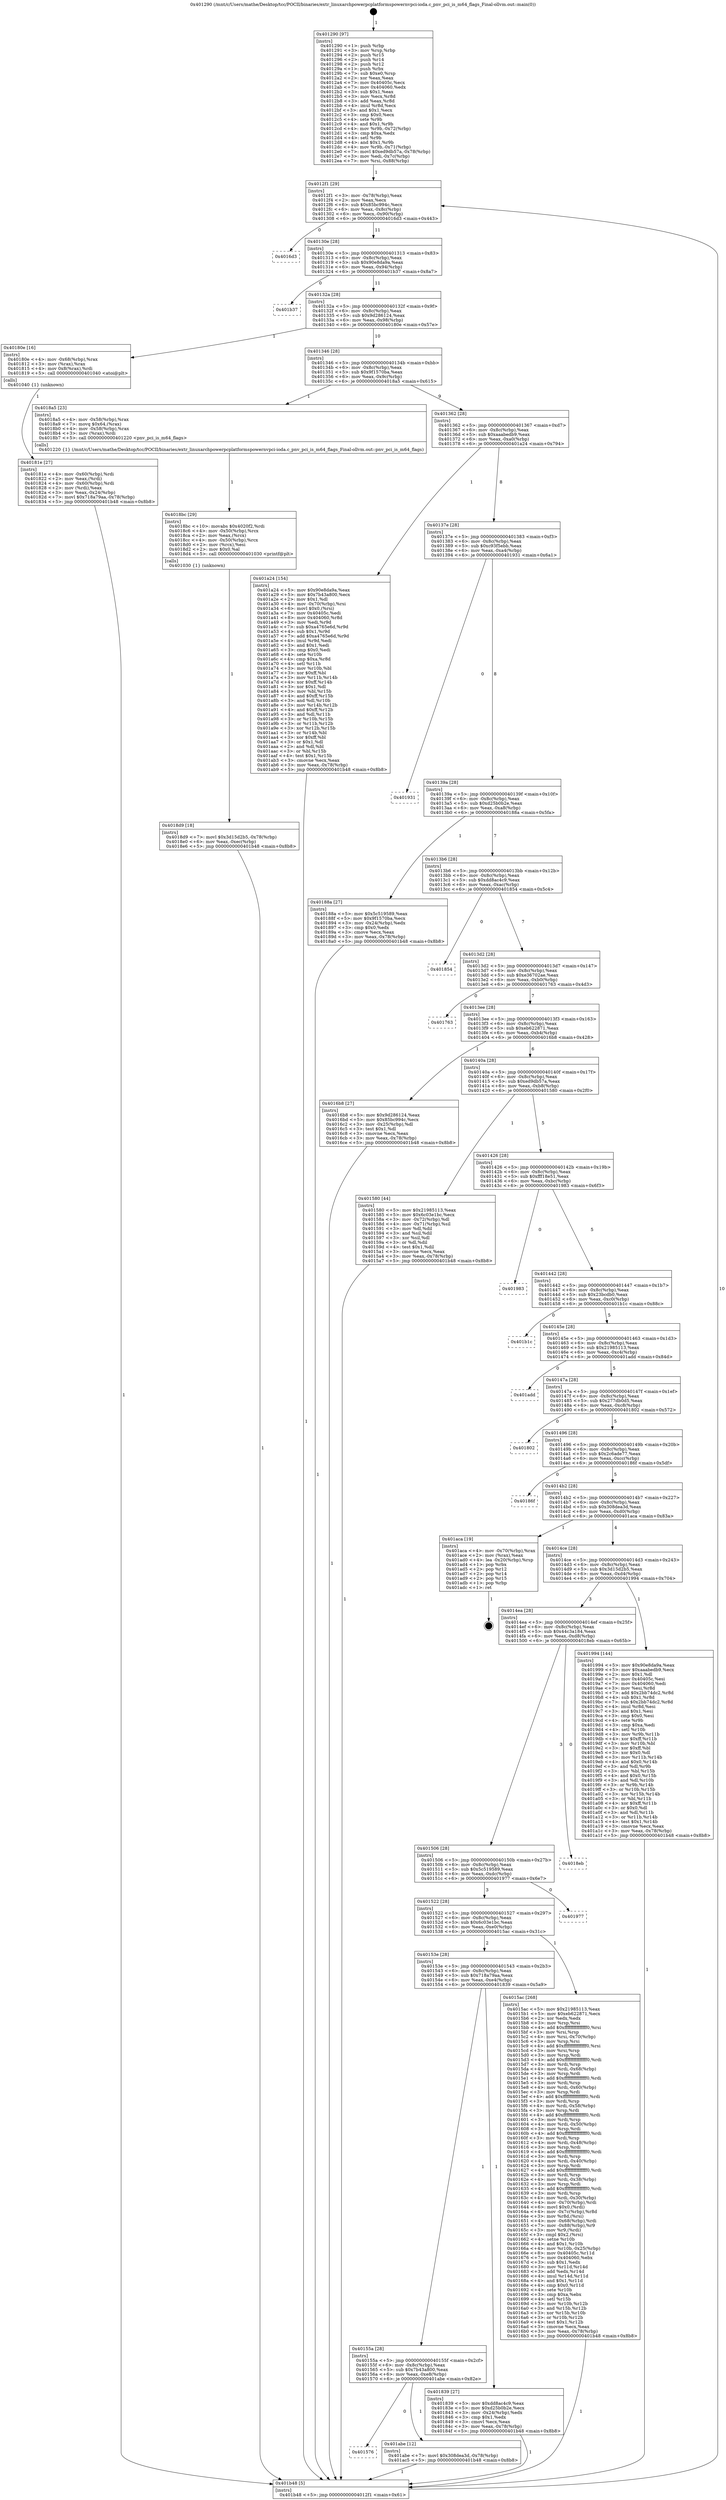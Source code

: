 digraph "0x401290" {
  label = "0x401290 (/mnt/c/Users/mathe/Desktop/tcc/POCII/binaries/extr_linuxarchpowerpcplatformspowernvpci-ioda.c_pnv_pci_is_m64_flags_Final-ollvm.out::main(0))"
  labelloc = "t"
  node[shape=record]

  Entry [label="",width=0.3,height=0.3,shape=circle,fillcolor=black,style=filled]
  "0x4012f1" [label="{
     0x4012f1 [29]\l
     | [instrs]\l
     &nbsp;&nbsp;0x4012f1 \<+3\>: mov -0x78(%rbp),%eax\l
     &nbsp;&nbsp;0x4012f4 \<+2\>: mov %eax,%ecx\l
     &nbsp;&nbsp;0x4012f6 \<+6\>: sub $0x85bc994c,%ecx\l
     &nbsp;&nbsp;0x4012fc \<+6\>: mov %eax,-0x8c(%rbp)\l
     &nbsp;&nbsp;0x401302 \<+6\>: mov %ecx,-0x90(%rbp)\l
     &nbsp;&nbsp;0x401308 \<+6\>: je 00000000004016d3 \<main+0x443\>\l
  }"]
  "0x4016d3" [label="{
     0x4016d3\l
  }", style=dashed]
  "0x40130e" [label="{
     0x40130e [28]\l
     | [instrs]\l
     &nbsp;&nbsp;0x40130e \<+5\>: jmp 0000000000401313 \<main+0x83\>\l
     &nbsp;&nbsp;0x401313 \<+6\>: mov -0x8c(%rbp),%eax\l
     &nbsp;&nbsp;0x401319 \<+5\>: sub $0x90e8da9a,%eax\l
     &nbsp;&nbsp;0x40131e \<+6\>: mov %eax,-0x94(%rbp)\l
     &nbsp;&nbsp;0x401324 \<+6\>: je 0000000000401b37 \<main+0x8a7\>\l
  }"]
  Exit [label="",width=0.3,height=0.3,shape=circle,fillcolor=black,style=filled,peripheries=2]
  "0x401b37" [label="{
     0x401b37\l
  }", style=dashed]
  "0x40132a" [label="{
     0x40132a [28]\l
     | [instrs]\l
     &nbsp;&nbsp;0x40132a \<+5\>: jmp 000000000040132f \<main+0x9f\>\l
     &nbsp;&nbsp;0x40132f \<+6\>: mov -0x8c(%rbp),%eax\l
     &nbsp;&nbsp;0x401335 \<+5\>: sub $0x9d286124,%eax\l
     &nbsp;&nbsp;0x40133a \<+6\>: mov %eax,-0x98(%rbp)\l
     &nbsp;&nbsp;0x401340 \<+6\>: je 000000000040180e \<main+0x57e\>\l
  }"]
  "0x401576" [label="{
     0x401576\l
  }", style=dashed]
  "0x40180e" [label="{
     0x40180e [16]\l
     | [instrs]\l
     &nbsp;&nbsp;0x40180e \<+4\>: mov -0x68(%rbp),%rax\l
     &nbsp;&nbsp;0x401812 \<+3\>: mov (%rax),%rax\l
     &nbsp;&nbsp;0x401815 \<+4\>: mov 0x8(%rax),%rdi\l
     &nbsp;&nbsp;0x401819 \<+5\>: call 0000000000401040 \<atoi@plt\>\l
     | [calls]\l
     &nbsp;&nbsp;0x401040 \{1\} (unknown)\l
  }"]
  "0x401346" [label="{
     0x401346 [28]\l
     | [instrs]\l
     &nbsp;&nbsp;0x401346 \<+5\>: jmp 000000000040134b \<main+0xbb\>\l
     &nbsp;&nbsp;0x40134b \<+6\>: mov -0x8c(%rbp),%eax\l
     &nbsp;&nbsp;0x401351 \<+5\>: sub $0x9f1570ba,%eax\l
     &nbsp;&nbsp;0x401356 \<+6\>: mov %eax,-0x9c(%rbp)\l
     &nbsp;&nbsp;0x40135c \<+6\>: je 00000000004018a5 \<main+0x615\>\l
  }"]
  "0x401abe" [label="{
     0x401abe [12]\l
     | [instrs]\l
     &nbsp;&nbsp;0x401abe \<+7\>: movl $0x308dea3d,-0x78(%rbp)\l
     &nbsp;&nbsp;0x401ac5 \<+5\>: jmp 0000000000401b48 \<main+0x8b8\>\l
  }"]
  "0x4018a5" [label="{
     0x4018a5 [23]\l
     | [instrs]\l
     &nbsp;&nbsp;0x4018a5 \<+4\>: mov -0x58(%rbp),%rax\l
     &nbsp;&nbsp;0x4018a9 \<+7\>: movq $0x64,(%rax)\l
     &nbsp;&nbsp;0x4018b0 \<+4\>: mov -0x58(%rbp),%rax\l
     &nbsp;&nbsp;0x4018b4 \<+3\>: mov (%rax),%rdi\l
     &nbsp;&nbsp;0x4018b7 \<+5\>: call 0000000000401220 \<pnv_pci_is_m64_flags\>\l
     | [calls]\l
     &nbsp;&nbsp;0x401220 \{1\} (/mnt/c/Users/mathe/Desktop/tcc/POCII/binaries/extr_linuxarchpowerpcplatformspowernvpci-ioda.c_pnv_pci_is_m64_flags_Final-ollvm.out::pnv_pci_is_m64_flags)\l
  }"]
  "0x401362" [label="{
     0x401362 [28]\l
     | [instrs]\l
     &nbsp;&nbsp;0x401362 \<+5\>: jmp 0000000000401367 \<main+0xd7\>\l
     &nbsp;&nbsp;0x401367 \<+6\>: mov -0x8c(%rbp),%eax\l
     &nbsp;&nbsp;0x40136d \<+5\>: sub $0xaaabedb9,%eax\l
     &nbsp;&nbsp;0x401372 \<+6\>: mov %eax,-0xa0(%rbp)\l
     &nbsp;&nbsp;0x401378 \<+6\>: je 0000000000401a24 \<main+0x794\>\l
  }"]
  "0x4018d9" [label="{
     0x4018d9 [18]\l
     | [instrs]\l
     &nbsp;&nbsp;0x4018d9 \<+7\>: movl $0x3d15d2b5,-0x78(%rbp)\l
     &nbsp;&nbsp;0x4018e0 \<+6\>: mov %eax,-0xec(%rbp)\l
     &nbsp;&nbsp;0x4018e6 \<+5\>: jmp 0000000000401b48 \<main+0x8b8\>\l
  }"]
  "0x401a24" [label="{
     0x401a24 [154]\l
     | [instrs]\l
     &nbsp;&nbsp;0x401a24 \<+5\>: mov $0x90e8da9a,%eax\l
     &nbsp;&nbsp;0x401a29 \<+5\>: mov $0x7b43a800,%ecx\l
     &nbsp;&nbsp;0x401a2e \<+2\>: mov $0x1,%dl\l
     &nbsp;&nbsp;0x401a30 \<+4\>: mov -0x70(%rbp),%rsi\l
     &nbsp;&nbsp;0x401a34 \<+6\>: movl $0x0,(%rsi)\l
     &nbsp;&nbsp;0x401a3a \<+7\>: mov 0x40405c,%edi\l
     &nbsp;&nbsp;0x401a41 \<+8\>: mov 0x404060,%r8d\l
     &nbsp;&nbsp;0x401a49 \<+3\>: mov %edi,%r9d\l
     &nbsp;&nbsp;0x401a4c \<+7\>: sub $0xa4765e6d,%r9d\l
     &nbsp;&nbsp;0x401a53 \<+4\>: sub $0x1,%r9d\l
     &nbsp;&nbsp;0x401a57 \<+7\>: add $0xa4765e6d,%r9d\l
     &nbsp;&nbsp;0x401a5e \<+4\>: imul %r9d,%edi\l
     &nbsp;&nbsp;0x401a62 \<+3\>: and $0x1,%edi\l
     &nbsp;&nbsp;0x401a65 \<+3\>: cmp $0x0,%edi\l
     &nbsp;&nbsp;0x401a68 \<+4\>: sete %r10b\l
     &nbsp;&nbsp;0x401a6c \<+4\>: cmp $0xa,%r8d\l
     &nbsp;&nbsp;0x401a70 \<+4\>: setl %r11b\l
     &nbsp;&nbsp;0x401a74 \<+3\>: mov %r10b,%bl\l
     &nbsp;&nbsp;0x401a77 \<+3\>: xor $0xff,%bl\l
     &nbsp;&nbsp;0x401a7a \<+3\>: mov %r11b,%r14b\l
     &nbsp;&nbsp;0x401a7d \<+4\>: xor $0xff,%r14b\l
     &nbsp;&nbsp;0x401a81 \<+3\>: xor $0x1,%dl\l
     &nbsp;&nbsp;0x401a84 \<+3\>: mov %bl,%r15b\l
     &nbsp;&nbsp;0x401a87 \<+4\>: and $0xff,%r15b\l
     &nbsp;&nbsp;0x401a8b \<+3\>: and %dl,%r10b\l
     &nbsp;&nbsp;0x401a8e \<+3\>: mov %r14b,%r12b\l
     &nbsp;&nbsp;0x401a91 \<+4\>: and $0xff,%r12b\l
     &nbsp;&nbsp;0x401a95 \<+3\>: and %dl,%r11b\l
     &nbsp;&nbsp;0x401a98 \<+3\>: or %r10b,%r15b\l
     &nbsp;&nbsp;0x401a9b \<+3\>: or %r11b,%r12b\l
     &nbsp;&nbsp;0x401a9e \<+3\>: xor %r12b,%r15b\l
     &nbsp;&nbsp;0x401aa1 \<+3\>: or %r14b,%bl\l
     &nbsp;&nbsp;0x401aa4 \<+3\>: xor $0xff,%bl\l
     &nbsp;&nbsp;0x401aa7 \<+3\>: or $0x1,%dl\l
     &nbsp;&nbsp;0x401aaa \<+2\>: and %dl,%bl\l
     &nbsp;&nbsp;0x401aac \<+3\>: or %bl,%r15b\l
     &nbsp;&nbsp;0x401aaf \<+4\>: test $0x1,%r15b\l
     &nbsp;&nbsp;0x401ab3 \<+3\>: cmovne %ecx,%eax\l
     &nbsp;&nbsp;0x401ab6 \<+3\>: mov %eax,-0x78(%rbp)\l
     &nbsp;&nbsp;0x401ab9 \<+5\>: jmp 0000000000401b48 \<main+0x8b8\>\l
  }"]
  "0x40137e" [label="{
     0x40137e [28]\l
     | [instrs]\l
     &nbsp;&nbsp;0x40137e \<+5\>: jmp 0000000000401383 \<main+0xf3\>\l
     &nbsp;&nbsp;0x401383 \<+6\>: mov -0x8c(%rbp),%eax\l
     &nbsp;&nbsp;0x401389 \<+5\>: sub $0xc93f5ebb,%eax\l
     &nbsp;&nbsp;0x40138e \<+6\>: mov %eax,-0xa4(%rbp)\l
     &nbsp;&nbsp;0x401394 \<+6\>: je 0000000000401931 \<main+0x6a1\>\l
  }"]
  "0x4018bc" [label="{
     0x4018bc [29]\l
     | [instrs]\l
     &nbsp;&nbsp;0x4018bc \<+10\>: movabs $0x4020f2,%rdi\l
     &nbsp;&nbsp;0x4018c6 \<+4\>: mov -0x50(%rbp),%rcx\l
     &nbsp;&nbsp;0x4018ca \<+2\>: mov %eax,(%rcx)\l
     &nbsp;&nbsp;0x4018cc \<+4\>: mov -0x50(%rbp),%rcx\l
     &nbsp;&nbsp;0x4018d0 \<+2\>: mov (%rcx),%esi\l
     &nbsp;&nbsp;0x4018d2 \<+2\>: mov $0x0,%al\l
     &nbsp;&nbsp;0x4018d4 \<+5\>: call 0000000000401030 \<printf@plt\>\l
     | [calls]\l
     &nbsp;&nbsp;0x401030 \{1\} (unknown)\l
  }"]
  "0x401931" [label="{
     0x401931\l
  }", style=dashed]
  "0x40139a" [label="{
     0x40139a [28]\l
     | [instrs]\l
     &nbsp;&nbsp;0x40139a \<+5\>: jmp 000000000040139f \<main+0x10f\>\l
     &nbsp;&nbsp;0x40139f \<+6\>: mov -0x8c(%rbp),%eax\l
     &nbsp;&nbsp;0x4013a5 \<+5\>: sub $0xd25b0b2e,%eax\l
     &nbsp;&nbsp;0x4013aa \<+6\>: mov %eax,-0xa8(%rbp)\l
     &nbsp;&nbsp;0x4013b0 \<+6\>: je 000000000040188a \<main+0x5fa\>\l
  }"]
  "0x40155a" [label="{
     0x40155a [28]\l
     | [instrs]\l
     &nbsp;&nbsp;0x40155a \<+5\>: jmp 000000000040155f \<main+0x2cf\>\l
     &nbsp;&nbsp;0x40155f \<+6\>: mov -0x8c(%rbp),%eax\l
     &nbsp;&nbsp;0x401565 \<+5\>: sub $0x7b43a800,%eax\l
     &nbsp;&nbsp;0x40156a \<+6\>: mov %eax,-0xe8(%rbp)\l
     &nbsp;&nbsp;0x401570 \<+6\>: je 0000000000401abe \<main+0x82e\>\l
  }"]
  "0x40188a" [label="{
     0x40188a [27]\l
     | [instrs]\l
     &nbsp;&nbsp;0x40188a \<+5\>: mov $0x5c519589,%eax\l
     &nbsp;&nbsp;0x40188f \<+5\>: mov $0x9f1570ba,%ecx\l
     &nbsp;&nbsp;0x401894 \<+3\>: mov -0x24(%rbp),%edx\l
     &nbsp;&nbsp;0x401897 \<+3\>: cmp $0x0,%edx\l
     &nbsp;&nbsp;0x40189a \<+3\>: cmove %ecx,%eax\l
     &nbsp;&nbsp;0x40189d \<+3\>: mov %eax,-0x78(%rbp)\l
     &nbsp;&nbsp;0x4018a0 \<+5\>: jmp 0000000000401b48 \<main+0x8b8\>\l
  }"]
  "0x4013b6" [label="{
     0x4013b6 [28]\l
     | [instrs]\l
     &nbsp;&nbsp;0x4013b6 \<+5\>: jmp 00000000004013bb \<main+0x12b\>\l
     &nbsp;&nbsp;0x4013bb \<+6\>: mov -0x8c(%rbp),%eax\l
     &nbsp;&nbsp;0x4013c1 \<+5\>: sub $0xdd8ac4c9,%eax\l
     &nbsp;&nbsp;0x4013c6 \<+6\>: mov %eax,-0xac(%rbp)\l
     &nbsp;&nbsp;0x4013cc \<+6\>: je 0000000000401854 \<main+0x5c4\>\l
  }"]
  "0x401839" [label="{
     0x401839 [27]\l
     | [instrs]\l
     &nbsp;&nbsp;0x401839 \<+5\>: mov $0xdd8ac4c9,%eax\l
     &nbsp;&nbsp;0x40183e \<+5\>: mov $0xd25b0b2e,%ecx\l
     &nbsp;&nbsp;0x401843 \<+3\>: mov -0x24(%rbp),%edx\l
     &nbsp;&nbsp;0x401846 \<+3\>: cmp $0x1,%edx\l
     &nbsp;&nbsp;0x401849 \<+3\>: cmovl %ecx,%eax\l
     &nbsp;&nbsp;0x40184c \<+3\>: mov %eax,-0x78(%rbp)\l
     &nbsp;&nbsp;0x40184f \<+5\>: jmp 0000000000401b48 \<main+0x8b8\>\l
  }"]
  "0x401854" [label="{
     0x401854\l
  }", style=dashed]
  "0x4013d2" [label="{
     0x4013d2 [28]\l
     | [instrs]\l
     &nbsp;&nbsp;0x4013d2 \<+5\>: jmp 00000000004013d7 \<main+0x147\>\l
     &nbsp;&nbsp;0x4013d7 \<+6\>: mov -0x8c(%rbp),%eax\l
     &nbsp;&nbsp;0x4013dd \<+5\>: sub $0xe36702ae,%eax\l
     &nbsp;&nbsp;0x4013e2 \<+6\>: mov %eax,-0xb0(%rbp)\l
     &nbsp;&nbsp;0x4013e8 \<+6\>: je 0000000000401763 \<main+0x4d3\>\l
  }"]
  "0x40181e" [label="{
     0x40181e [27]\l
     | [instrs]\l
     &nbsp;&nbsp;0x40181e \<+4\>: mov -0x60(%rbp),%rdi\l
     &nbsp;&nbsp;0x401822 \<+2\>: mov %eax,(%rdi)\l
     &nbsp;&nbsp;0x401824 \<+4\>: mov -0x60(%rbp),%rdi\l
     &nbsp;&nbsp;0x401828 \<+2\>: mov (%rdi),%eax\l
     &nbsp;&nbsp;0x40182a \<+3\>: mov %eax,-0x24(%rbp)\l
     &nbsp;&nbsp;0x40182d \<+7\>: movl $0x718a79aa,-0x78(%rbp)\l
     &nbsp;&nbsp;0x401834 \<+5\>: jmp 0000000000401b48 \<main+0x8b8\>\l
  }"]
  "0x401763" [label="{
     0x401763\l
  }", style=dashed]
  "0x4013ee" [label="{
     0x4013ee [28]\l
     | [instrs]\l
     &nbsp;&nbsp;0x4013ee \<+5\>: jmp 00000000004013f3 \<main+0x163\>\l
     &nbsp;&nbsp;0x4013f3 \<+6\>: mov -0x8c(%rbp),%eax\l
     &nbsp;&nbsp;0x4013f9 \<+5\>: sub $0xeb622871,%eax\l
     &nbsp;&nbsp;0x4013fe \<+6\>: mov %eax,-0xb4(%rbp)\l
     &nbsp;&nbsp;0x401404 \<+6\>: je 00000000004016b8 \<main+0x428\>\l
  }"]
  "0x40153e" [label="{
     0x40153e [28]\l
     | [instrs]\l
     &nbsp;&nbsp;0x40153e \<+5\>: jmp 0000000000401543 \<main+0x2b3\>\l
     &nbsp;&nbsp;0x401543 \<+6\>: mov -0x8c(%rbp),%eax\l
     &nbsp;&nbsp;0x401549 \<+5\>: sub $0x718a79aa,%eax\l
     &nbsp;&nbsp;0x40154e \<+6\>: mov %eax,-0xe4(%rbp)\l
     &nbsp;&nbsp;0x401554 \<+6\>: je 0000000000401839 \<main+0x5a9\>\l
  }"]
  "0x4016b8" [label="{
     0x4016b8 [27]\l
     | [instrs]\l
     &nbsp;&nbsp;0x4016b8 \<+5\>: mov $0x9d286124,%eax\l
     &nbsp;&nbsp;0x4016bd \<+5\>: mov $0x85bc994c,%ecx\l
     &nbsp;&nbsp;0x4016c2 \<+3\>: mov -0x25(%rbp),%dl\l
     &nbsp;&nbsp;0x4016c5 \<+3\>: test $0x1,%dl\l
     &nbsp;&nbsp;0x4016c8 \<+3\>: cmovne %ecx,%eax\l
     &nbsp;&nbsp;0x4016cb \<+3\>: mov %eax,-0x78(%rbp)\l
     &nbsp;&nbsp;0x4016ce \<+5\>: jmp 0000000000401b48 \<main+0x8b8\>\l
  }"]
  "0x40140a" [label="{
     0x40140a [28]\l
     | [instrs]\l
     &nbsp;&nbsp;0x40140a \<+5\>: jmp 000000000040140f \<main+0x17f\>\l
     &nbsp;&nbsp;0x40140f \<+6\>: mov -0x8c(%rbp),%eax\l
     &nbsp;&nbsp;0x401415 \<+5\>: sub $0xed9db57a,%eax\l
     &nbsp;&nbsp;0x40141a \<+6\>: mov %eax,-0xb8(%rbp)\l
     &nbsp;&nbsp;0x401420 \<+6\>: je 0000000000401580 \<main+0x2f0\>\l
  }"]
  "0x4015ac" [label="{
     0x4015ac [268]\l
     | [instrs]\l
     &nbsp;&nbsp;0x4015ac \<+5\>: mov $0x21985113,%eax\l
     &nbsp;&nbsp;0x4015b1 \<+5\>: mov $0xeb622871,%ecx\l
     &nbsp;&nbsp;0x4015b6 \<+2\>: xor %edx,%edx\l
     &nbsp;&nbsp;0x4015b8 \<+3\>: mov %rsp,%rsi\l
     &nbsp;&nbsp;0x4015bb \<+4\>: add $0xfffffffffffffff0,%rsi\l
     &nbsp;&nbsp;0x4015bf \<+3\>: mov %rsi,%rsp\l
     &nbsp;&nbsp;0x4015c2 \<+4\>: mov %rsi,-0x70(%rbp)\l
     &nbsp;&nbsp;0x4015c6 \<+3\>: mov %rsp,%rsi\l
     &nbsp;&nbsp;0x4015c9 \<+4\>: add $0xfffffffffffffff0,%rsi\l
     &nbsp;&nbsp;0x4015cd \<+3\>: mov %rsi,%rsp\l
     &nbsp;&nbsp;0x4015d0 \<+3\>: mov %rsp,%rdi\l
     &nbsp;&nbsp;0x4015d3 \<+4\>: add $0xfffffffffffffff0,%rdi\l
     &nbsp;&nbsp;0x4015d7 \<+3\>: mov %rdi,%rsp\l
     &nbsp;&nbsp;0x4015da \<+4\>: mov %rdi,-0x68(%rbp)\l
     &nbsp;&nbsp;0x4015de \<+3\>: mov %rsp,%rdi\l
     &nbsp;&nbsp;0x4015e1 \<+4\>: add $0xfffffffffffffff0,%rdi\l
     &nbsp;&nbsp;0x4015e5 \<+3\>: mov %rdi,%rsp\l
     &nbsp;&nbsp;0x4015e8 \<+4\>: mov %rdi,-0x60(%rbp)\l
     &nbsp;&nbsp;0x4015ec \<+3\>: mov %rsp,%rdi\l
     &nbsp;&nbsp;0x4015ef \<+4\>: add $0xfffffffffffffff0,%rdi\l
     &nbsp;&nbsp;0x4015f3 \<+3\>: mov %rdi,%rsp\l
     &nbsp;&nbsp;0x4015f6 \<+4\>: mov %rdi,-0x58(%rbp)\l
     &nbsp;&nbsp;0x4015fa \<+3\>: mov %rsp,%rdi\l
     &nbsp;&nbsp;0x4015fd \<+4\>: add $0xfffffffffffffff0,%rdi\l
     &nbsp;&nbsp;0x401601 \<+3\>: mov %rdi,%rsp\l
     &nbsp;&nbsp;0x401604 \<+4\>: mov %rdi,-0x50(%rbp)\l
     &nbsp;&nbsp;0x401608 \<+3\>: mov %rsp,%rdi\l
     &nbsp;&nbsp;0x40160b \<+4\>: add $0xfffffffffffffff0,%rdi\l
     &nbsp;&nbsp;0x40160f \<+3\>: mov %rdi,%rsp\l
     &nbsp;&nbsp;0x401612 \<+4\>: mov %rdi,-0x48(%rbp)\l
     &nbsp;&nbsp;0x401616 \<+3\>: mov %rsp,%rdi\l
     &nbsp;&nbsp;0x401619 \<+4\>: add $0xfffffffffffffff0,%rdi\l
     &nbsp;&nbsp;0x40161d \<+3\>: mov %rdi,%rsp\l
     &nbsp;&nbsp;0x401620 \<+4\>: mov %rdi,-0x40(%rbp)\l
     &nbsp;&nbsp;0x401624 \<+3\>: mov %rsp,%rdi\l
     &nbsp;&nbsp;0x401627 \<+4\>: add $0xfffffffffffffff0,%rdi\l
     &nbsp;&nbsp;0x40162b \<+3\>: mov %rdi,%rsp\l
     &nbsp;&nbsp;0x40162e \<+4\>: mov %rdi,-0x38(%rbp)\l
     &nbsp;&nbsp;0x401632 \<+3\>: mov %rsp,%rdi\l
     &nbsp;&nbsp;0x401635 \<+4\>: add $0xfffffffffffffff0,%rdi\l
     &nbsp;&nbsp;0x401639 \<+3\>: mov %rdi,%rsp\l
     &nbsp;&nbsp;0x40163c \<+4\>: mov %rdi,-0x30(%rbp)\l
     &nbsp;&nbsp;0x401640 \<+4\>: mov -0x70(%rbp),%rdi\l
     &nbsp;&nbsp;0x401644 \<+6\>: movl $0x0,(%rdi)\l
     &nbsp;&nbsp;0x40164a \<+4\>: mov -0x7c(%rbp),%r8d\l
     &nbsp;&nbsp;0x40164e \<+3\>: mov %r8d,(%rsi)\l
     &nbsp;&nbsp;0x401651 \<+4\>: mov -0x68(%rbp),%rdi\l
     &nbsp;&nbsp;0x401655 \<+7\>: mov -0x88(%rbp),%r9\l
     &nbsp;&nbsp;0x40165c \<+3\>: mov %r9,(%rdi)\l
     &nbsp;&nbsp;0x40165f \<+3\>: cmpl $0x2,(%rsi)\l
     &nbsp;&nbsp;0x401662 \<+4\>: setne %r10b\l
     &nbsp;&nbsp;0x401666 \<+4\>: and $0x1,%r10b\l
     &nbsp;&nbsp;0x40166a \<+4\>: mov %r10b,-0x25(%rbp)\l
     &nbsp;&nbsp;0x40166e \<+8\>: mov 0x40405c,%r11d\l
     &nbsp;&nbsp;0x401676 \<+7\>: mov 0x404060,%ebx\l
     &nbsp;&nbsp;0x40167d \<+3\>: sub $0x1,%edx\l
     &nbsp;&nbsp;0x401680 \<+3\>: mov %r11d,%r14d\l
     &nbsp;&nbsp;0x401683 \<+3\>: add %edx,%r14d\l
     &nbsp;&nbsp;0x401686 \<+4\>: imul %r14d,%r11d\l
     &nbsp;&nbsp;0x40168a \<+4\>: and $0x1,%r11d\l
     &nbsp;&nbsp;0x40168e \<+4\>: cmp $0x0,%r11d\l
     &nbsp;&nbsp;0x401692 \<+4\>: sete %r10b\l
     &nbsp;&nbsp;0x401696 \<+3\>: cmp $0xa,%ebx\l
     &nbsp;&nbsp;0x401699 \<+4\>: setl %r15b\l
     &nbsp;&nbsp;0x40169d \<+3\>: mov %r10b,%r12b\l
     &nbsp;&nbsp;0x4016a0 \<+3\>: and %r15b,%r12b\l
     &nbsp;&nbsp;0x4016a3 \<+3\>: xor %r15b,%r10b\l
     &nbsp;&nbsp;0x4016a6 \<+3\>: or %r10b,%r12b\l
     &nbsp;&nbsp;0x4016a9 \<+4\>: test $0x1,%r12b\l
     &nbsp;&nbsp;0x4016ad \<+3\>: cmovne %ecx,%eax\l
     &nbsp;&nbsp;0x4016b0 \<+3\>: mov %eax,-0x78(%rbp)\l
     &nbsp;&nbsp;0x4016b3 \<+5\>: jmp 0000000000401b48 \<main+0x8b8\>\l
  }"]
  "0x401580" [label="{
     0x401580 [44]\l
     | [instrs]\l
     &nbsp;&nbsp;0x401580 \<+5\>: mov $0x21985113,%eax\l
     &nbsp;&nbsp;0x401585 \<+5\>: mov $0x6c03e1bc,%ecx\l
     &nbsp;&nbsp;0x40158a \<+3\>: mov -0x72(%rbp),%dl\l
     &nbsp;&nbsp;0x40158d \<+4\>: mov -0x71(%rbp),%sil\l
     &nbsp;&nbsp;0x401591 \<+3\>: mov %dl,%dil\l
     &nbsp;&nbsp;0x401594 \<+3\>: and %sil,%dil\l
     &nbsp;&nbsp;0x401597 \<+3\>: xor %sil,%dl\l
     &nbsp;&nbsp;0x40159a \<+3\>: or %dl,%dil\l
     &nbsp;&nbsp;0x40159d \<+4\>: test $0x1,%dil\l
     &nbsp;&nbsp;0x4015a1 \<+3\>: cmovne %ecx,%eax\l
     &nbsp;&nbsp;0x4015a4 \<+3\>: mov %eax,-0x78(%rbp)\l
     &nbsp;&nbsp;0x4015a7 \<+5\>: jmp 0000000000401b48 \<main+0x8b8\>\l
  }"]
  "0x401426" [label="{
     0x401426 [28]\l
     | [instrs]\l
     &nbsp;&nbsp;0x401426 \<+5\>: jmp 000000000040142b \<main+0x19b\>\l
     &nbsp;&nbsp;0x40142b \<+6\>: mov -0x8c(%rbp),%eax\l
     &nbsp;&nbsp;0x401431 \<+5\>: sub $0xfff18e51,%eax\l
     &nbsp;&nbsp;0x401436 \<+6\>: mov %eax,-0xbc(%rbp)\l
     &nbsp;&nbsp;0x40143c \<+6\>: je 0000000000401983 \<main+0x6f3\>\l
  }"]
  "0x401b48" [label="{
     0x401b48 [5]\l
     | [instrs]\l
     &nbsp;&nbsp;0x401b48 \<+5\>: jmp 00000000004012f1 \<main+0x61\>\l
  }"]
  "0x401290" [label="{
     0x401290 [97]\l
     | [instrs]\l
     &nbsp;&nbsp;0x401290 \<+1\>: push %rbp\l
     &nbsp;&nbsp;0x401291 \<+3\>: mov %rsp,%rbp\l
     &nbsp;&nbsp;0x401294 \<+2\>: push %r15\l
     &nbsp;&nbsp;0x401296 \<+2\>: push %r14\l
     &nbsp;&nbsp;0x401298 \<+2\>: push %r12\l
     &nbsp;&nbsp;0x40129a \<+1\>: push %rbx\l
     &nbsp;&nbsp;0x40129b \<+7\>: sub $0xe0,%rsp\l
     &nbsp;&nbsp;0x4012a2 \<+2\>: xor %eax,%eax\l
     &nbsp;&nbsp;0x4012a4 \<+7\>: mov 0x40405c,%ecx\l
     &nbsp;&nbsp;0x4012ab \<+7\>: mov 0x404060,%edx\l
     &nbsp;&nbsp;0x4012b2 \<+3\>: sub $0x1,%eax\l
     &nbsp;&nbsp;0x4012b5 \<+3\>: mov %ecx,%r8d\l
     &nbsp;&nbsp;0x4012b8 \<+3\>: add %eax,%r8d\l
     &nbsp;&nbsp;0x4012bb \<+4\>: imul %r8d,%ecx\l
     &nbsp;&nbsp;0x4012bf \<+3\>: and $0x1,%ecx\l
     &nbsp;&nbsp;0x4012c2 \<+3\>: cmp $0x0,%ecx\l
     &nbsp;&nbsp;0x4012c5 \<+4\>: sete %r9b\l
     &nbsp;&nbsp;0x4012c9 \<+4\>: and $0x1,%r9b\l
     &nbsp;&nbsp;0x4012cd \<+4\>: mov %r9b,-0x72(%rbp)\l
     &nbsp;&nbsp;0x4012d1 \<+3\>: cmp $0xa,%edx\l
     &nbsp;&nbsp;0x4012d4 \<+4\>: setl %r9b\l
     &nbsp;&nbsp;0x4012d8 \<+4\>: and $0x1,%r9b\l
     &nbsp;&nbsp;0x4012dc \<+4\>: mov %r9b,-0x71(%rbp)\l
     &nbsp;&nbsp;0x4012e0 \<+7\>: movl $0xed9db57a,-0x78(%rbp)\l
     &nbsp;&nbsp;0x4012e7 \<+3\>: mov %edi,-0x7c(%rbp)\l
     &nbsp;&nbsp;0x4012ea \<+7\>: mov %rsi,-0x88(%rbp)\l
  }"]
  "0x401522" [label="{
     0x401522 [28]\l
     | [instrs]\l
     &nbsp;&nbsp;0x401522 \<+5\>: jmp 0000000000401527 \<main+0x297\>\l
     &nbsp;&nbsp;0x401527 \<+6\>: mov -0x8c(%rbp),%eax\l
     &nbsp;&nbsp;0x40152d \<+5\>: sub $0x6c03e1bc,%eax\l
     &nbsp;&nbsp;0x401532 \<+6\>: mov %eax,-0xe0(%rbp)\l
     &nbsp;&nbsp;0x401538 \<+6\>: je 00000000004015ac \<main+0x31c\>\l
  }"]
  "0x401983" [label="{
     0x401983\l
  }", style=dashed]
  "0x401442" [label="{
     0x401442 [28]\l
     | [instrs]\l
     &nbsp;&nbsp;0x401442 \<+5\>: jmp 0000000000401447 \<main+0x1b7\>\l
     &nbsp;&nbsp;0x401447 \<+6\>: mov -0x8c(%rbp),%eax\l
     &nbsp;&nbsp;0x40144d \<+5\>: sub $0x23bcdb0,%eax\l
     &nbsp;&nbsp;0x401452 \<+6\>: mov %eax,-0xc0(%rbp)\l
     &nbsp;&nbsp;0x401458 \<+6\>: je 0000000000401b1c \<main+0x88c\>\l
  }"]
  "0x401977" [label="{
     0x401977\l
  }", style=dashed]
  "0x401b1c" [label="{
     0x401b1c\l
  }", style=dashed]
  "0x40145e" [label="{
     0x40145e [28]\l
     | [instrs]\l
     &nbsp;&nbsp;0x40145e \<+5\>: jmp 0000000000401463 \<main+0x1d3\>\l
     &nbsp;&nbsp;0x401463 \<+6\>: mov -0x8c(%rbp),%eax\l
     &nbsp;&nbsp;0x401469 \<+5\>: sub $0x21985113,%eax\l
     &nbsp;&nbsp;0x40146e \<+6\>: mov %eax,-0xc4(%rbp)\l
     &nbsp;&nbsp;0x401474 \<+6\>: je 0000000000401add \<main+0x84d\>\l
  }"]
  "0x401506" [label="{
     0x401506 [28]\l
     | [instrs]\l
     &nbsp;&nbsp;0x401506 \<+5\>: jmp 000000000040150b \<main+0x27b\>\l
     &nbsp;&nbsp;0x40150b \<+6\>: mov -0x8c(%rbp),%eax\l
     &nbsp;&nbsp;0x401511 \<+5\>: sub $0x5c519589,%eax\l
     &nbsp;&nbsp;0x401516 \<+6\>: mov %eax,-0xdc(%rbp)\l
     &nbsp;&nbsp;0x40151c \<+6\>: je 0000000000401977 \<main+0x6e7\>\l
  }"]
  "0x401add" [label="{
     0x401add\l
  }", style=dashed]
  "0x40147a" [label="{
     0x40147a [28]\l
     | [instrs]\l
     &nbsp;&nbsp;0x40147a \<+5\>: jmp 000000000040147f \<main+0x1ef\>\l
     &nbsp;&nbsp;0x40147f \<+6\>: mov -0x8c(%rbp),%eax\l
     &nbsp;&nbsp;0x401485 \<+5\>: sub $0x277db0d5,%eax\l
     &nbsp;&nbsp;0x40148a \<+6\>: mov %eax,-0xc8(%rbp)\l
     &nbsp;&nbsp;0x401490 \<+6\>: je 0000000000401802 \<main+0x572\>\l
  }"]
  "0x4018eb" [label="{
     0x4018eb\l
  }", style=dashed]
  "0x401802" [label="{
     0x401802\l
  }", style=dashed]
  "0x401496" [label="{
     0x401496 [28]\l
     | [instrs]\l
     &nbsp;&nbsp;0x401496 \<+5\>: jmp 000000000040149b \<main+0x20b\>\l
     &nbsp;&nbsp;0x40149b \<+6\>: mov -0x8c(%rbp),%eax\l
     &nbsp;&nbsp;0x4014a1 \<+5\>: sub $0x2c6ade77,%eax\l
     &nbsp;&nbsp;0x4014a6 \<+6\>: mov %eax,-0xcc(%rbp)\l
     &nbsp;&nbsp;0x4014ac \<+6\>: je 000000000040186f \<main+0x5df\>\l
  }"]
  "0x4014ea" [label="{
     0x4014ea [28]\l
     | [instrs]\l
     &nbsp;&nbsp;0x4014ea \<+5\>: jmp 00000000004014ef \<main+0x25f\>\l
     &nbsp;&nbsp;0x4014ef \<+6\>: mov -0x8c(%rbp),%eax\l
     &nbsp;&nbsp;0x4014f5 \<+5\>: sub $0x44c3a184,%eax\l
     &nbsp;&nbsp;0x4014fa \<+6\>: mov %eax,-0xd8(%rbp)\l
     &nbsp;&nbsp;0x401500 \<+6\>: je 00000000004018eb \<main+0x65b\>\l
  }"]
  "0x40186f" [label="{
     0x40186f\l
  }", style=dashed]
  "0x4014b2" [label="{
     0x4014b2 [28]\l
     | [instrs]\l
     &nbsp;&nbsp;0x4014b2 \<+5\>: jmp 00000000004014b7 \<main+0x227\>\l
     &nbsp;&nbsp;0x4014b7 \<+6\>: mov -0x8c(%rbp),%eax\l
     &nbsp;&nbsp;0x4014bd \<+5\>: sub $0x308dea3d,%eax\l
     &nbsp;&nbsp;0x4014c2 \<+6\>: mov %eax,-0xd0(%rbp)\l
     &nbsp;&nbsp;0x4014c8 \<+6\>: je 0000000000401aca \<main+0x83a\>\l
  }"]
  "0x401994" [label="{
     0x401994 [144]\l
     | [instrs]\l
     &nbsp;&nbsp;0x401994 \<+5\>: mov $0x90e8da9a,%eax\l
     &nbsp;&nbsp;0x401999 \<+5\>: mov $0xaaabedb9,%ecx\l
     &nbsp;&nbsp;0x40199e \<+2\>: mov $0x1,%dl\l
     &nbsp;&nbsp;0x4019a0 \<+7\>: mov 0x40405c,%esi\l
     &nbsp;&nbsp;0x4019a7 \<+7\>: mov 0x404060,%edi\l
     &nbsp;&nbsp;0x4019ae \<+3\>: mov %esi,%r8d\l
     &nbsp;&nbsp;0x4019b1 \<+7\>: add $0x2bb74dc2,%r8d\l
     &nbsp;&nbsp;0x4019b8 \<+4\>: sub $0x1,%r8d\l
     &nbsp;&nbsp;0x4019bc \<+7\>: sub $0x2bb74dc2,%r8d\l
     &nbsp;&nbsp;0x4019c3 \<+4\>: imul %r8d,%esi\l
     &nbsp;&nbsp;0x4019c7 \<+3\>: and $0x1,%esi\l
     &nbsp;&nbsp;0x4019ca \<+3\>: cmp $0x0,%esi\l
     &nbsp;&nbsp;0x4019cd \<+4\>: sete %r9b\l
     &nbsp;&nbsp;0x4019d1 \<+3\>: cmp $0xa,%edi\l
     &nbsp;&nbsp;0x4019d4 \<+4\>: setl %r10b\l
     &nbsp;&nbsp;0x4019d8 \<+3\>: mov %r9b,%r11b\l
     &nbsp;&nbsp;0x4019db \<+4\>: xor $0xff,%r11b\l
     &nbsp;&nbsp;0x4019df \<+3\>: mov %r10b,%bl\l
     &nbsp;&nbsp;0x4019e2 \<+3\>: xor $0xff,%bl\l
     &nbsp;&nbsp;0x4019e5 \<+3\>: xor $0x0,%dl\l
     &nbsp;&nbsp;0x4019e8 \<+3\>: mov %r11b,%r14b\l
     &nbsp;&nbsp;0x4019eb \<+4\>: and $0x0,%r14b\l
     &nbsp;&nbsp;0x4019ef \<+3\>: and %dl,%r9b\l
     &nbsp;&nbsp;0x4019f2 \<+3\>: mov %bl,%r15b\l
     &nbsp;&nbsp;0x4019f5 \<+4\>: and $0x0,%r15b\l
     &nbsp;&nbsp;0x4019f9 \<+3\>: and %dl,%r10b\l
     &nbsp;&nbsp;0x4019fc \<+3\>: or %r9b,%r14b\l
     &nbsp;&nbsp;0x4019ff \<+3\>: or %r10b,%r15b\l
     &nbsp;&nbsp;0x401a02 \<+3\>: xor %r15b,%r14b\l
     &nbsp;&nbsp;0x401a05 \<+3\>: or %bl,%r11b\l
     &nbsp;&nbsp;0x401a08 \<+4\>: xor $0xff,%r11b\l
     &nbsp;&nbsp;0x401a0c \<+3\>: or $0x0,%dl\l
     &nbsp;&nbsp;0x401a0f \<+3\>: and %dl,%r11b\l
     &nbsp;&nbsp;0x401a12 \<+3\>: or %r11b,%r14b\l
     &nbsp;&nbsp;0x401a15 \<+4\>: test $0x1,%r14b\l
     &nbsp;&nbsp;0x401a19 \<+3\>: cmovne %ecx,%eax\l
     &nbsp;&nbsp;0x401a1c \<+3\>: mov %eax,-0x78(%rbp)\l
     &nbsp;&nbsp;0x401a1f \<+5\>: jmp 0000000000401b48 \<main+0x8b8\>\l
  }"]
  "0x401aca" [label="{
     0x401aca [19]\l
     | [instrs]\l
     &nbsp;&nbsp;0x401aca \<+4\>: mov -0x70(%rbp),%rax\l
     &nbsp;&nbsp;0x401ace \<+2\>: mov (%rax),%eax\l
     &nbsp;&nbsp;0x401ad0 \<+4\>: lea -0x20(%rbp),%rsp\l
     &nbsp;&nbsp;0x401ad4 \<+1\>: pop %rbx\l
     &nbsp;&nbsp;0x401ad5 \<+2\>: pop %r12\l
     &nbsp;&nbsp;0x401ad7 \<+2\>: pop %r14\l
     &nbsp;&nbsp;0x401ad9 \<+2\>: pop %r15\l
     &nbsp;&nbsp;0x401adb \<+1\>: pop %rbp\l
     &nbsp;&nbsp;0x401adc \<+1\>: ret\l
  }"]
  "0x4014ce" [label="{
     0x4014ce [28]\l
     | [instrs]\l
     &nbsp;&nbsp;0x4014ce \<+5\>: jmp 00000000004014d3 \<main+0x243\>\l
     &nbsp;&nbsp;0x4014d3 \<+6\>: mov -0x8c(%rbp),%eax\l
     &nbsp;&nbsp;0x4014d9 \<+5\>: sub $0x3d15d2b5,%eax\l
     &nbsp;&nbsp;0x4014de \<+6\>: mov %eax,-0xd4(%rbp)\l
     &nbsp;&nbsp;0x4014e4 \<+6\>: je 0000000000401994 \<main+0x704\>\l
  }"]
  Entry -> "0x401290" [label=" 1"]
  "0x4012f1" -> "0x4016d3" [label=" 0"]
  "0x4012f1" -> "0x40130e" [label=" 11"]
  "0x401aca" -> Exit [label=" 1"]
  "0x40130e" -> "0x401b37" [label=" 0"]
  "0x40130e" -> "0x40132a" [label=" 11"]
  "0x401abe" -> "0x401b48" [label=" 1"]
  "0x40132a" -> "0x40180e" [label=" 1"]
  "0x40132a" -> "0x401346" [label=" 10"]
  "0x40155a" -> "0x401576" [label=" 0"]
  "0x401346" -> "0x4018a5" [label=" 1"]
  "0x401346" -> "0x401362" [label=" 9"]
  "0x40155a" -> "0x401abe" [label=" 1"]
  "0x401362" -> "0x401a24" [label=" 1"]
  "0x401362" -> "0x40137e" [label=" 8"]
  "0x401a24" -> "0x401b48" [label=" 1"]
  "0x40137e" -> "0x401931" [label=" 0"]
  "0x40137e" -> "0x40139a" [label=" 8"]
  "0x401994" -> "0x401b48" [label=" 1"]
  "0x40139a" -> "0x40188a" [label=" 1"]
  "0x40139a" -> "0x4013b6" [label=" 7"]
  "0x4018d9" -> "0x401b48" [label=" 1"]
  "0x4013b6" -> "0x401854" [label=" 0"]
  "0x4013b6" -> "0x4013d2" [label=" 7"]
  "0x4018bc" -> "0x4018d9" [label=" 1"]
  "0x4013d2" -> "0x401763" [label=" 0"]
  "0x4013d2" -> "0x4013ee" [label=" 7"]
  "0x40188a" -> "0x401b48" [label=" 1"]
  "0x4013ee" -> "0x4016b8" [label=" 1"]
  "0x4013ee" -> "0x40140a" [label=" 6"]
  "0x40153e" -> "0x40155a" [label=" 1"]
  "0x40140a" -> "0x401580" [label=" 1"]
  "0x40140a" -> "0x401426" [label=" 5"]
  "0x401580" -> "0x401b48" [label=" 1"]
  "0x401290" -> "0x4012f1" [label=" 1"]
  "0x401b48" -> "0x4012f1" [label=" 10"]
  "0x40153e" -> "0x401839" [label=" 1"]
  "0x401426" -> "0x401983" [label=" 0"]
  "0x401426" -> "0x401442" [label=" 5"]
  "0x40181e" -> "0x401b48" [label=" 1"]
  "0x401442" -> "0x401b1c" [label=" 0"]
  "0x401442" -> "0x40145e" [label=" 5"]
  "0x40180e" -> "0x40181e" [label=" 1"]
  "0x40145e" -> "0x401add" [label=" 0"]
  "0x40145e" -> "0x40147a" [label=" 5"]
  "0x4015ac" -> "0x401b48" [label=" 1"]
  "0x40147a" -> "0x401802" [label=" 0"]
  "0x40147a" -> "0x401496" [label=" 5"]
  "0x401839" -> "0x401b48" [label=" 1"]
  "0x401496" -> "0x40186f" [label=" 0"]
  "0x401496" -> "0x4014b2" [label=" 5"]
  "0x401522" -> "0x4015ac" [label=" 1"]
  "0x4014b2" -> "0x401aca" [label=" 1"]
  "0x4014b2" -> "0x4014ce" [label=" 4"]
  "0x4018a5" -> "0x4018bc" [label=" 1"]
  "0x4014ce" -> "0x401994" [label=" 1"]
  "0x4014ce" -> "0x4014ea" [label=" 3"]
  "0x401522" -> "0x40153e" [label=" 2"]
  "0x4014ea" -> "0x4018eb" [label=" 0"]
  "0x4014ea" -> "0x401506" [label=" 3"]
  "0x4016b8" -> "0x401b48" [label=" 1"]
  "0x401506" -> "0x401977" [label=" 0"]
  "0x401506" -> "0x401522" [label=" 3"]
}
